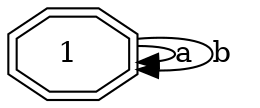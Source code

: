 digraph g
{
graph [ splines = false ] 
1 [shape=doubleoctagon label="1 "]
1 -> 1 [label=a] 
1 -> 1 [label=b] 
}
